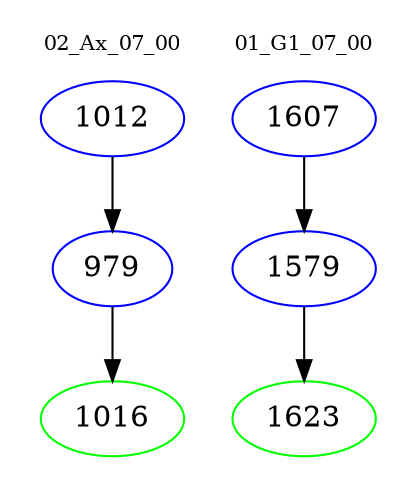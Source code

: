 digraph{
subgraph cluster_0 {
color = white
label = "02_Ax_07_00";
fontsize=10;
T0_1012 [label="1012", color="blue"]
T0_1012 -> T0_979 [color="black"]
T0_979 [label="979", color="blue"]
T0_979 -> T0_1016 [color="black"]
T0_1016 [label="1016", color="green"]
}
subgraph cluster_1 {
color = white
label = "01_G1_07_00";
fontsize=10;
T1_1607 [label="1607", color="blue"]
T1_1607 -> T1_1579 [color="black"]
T1_1579 [label="1579", color="blue"]
T1_1579 -> T1_1623 [color="black"]
T1_1623 [label="1623", color="green"]
}
}
